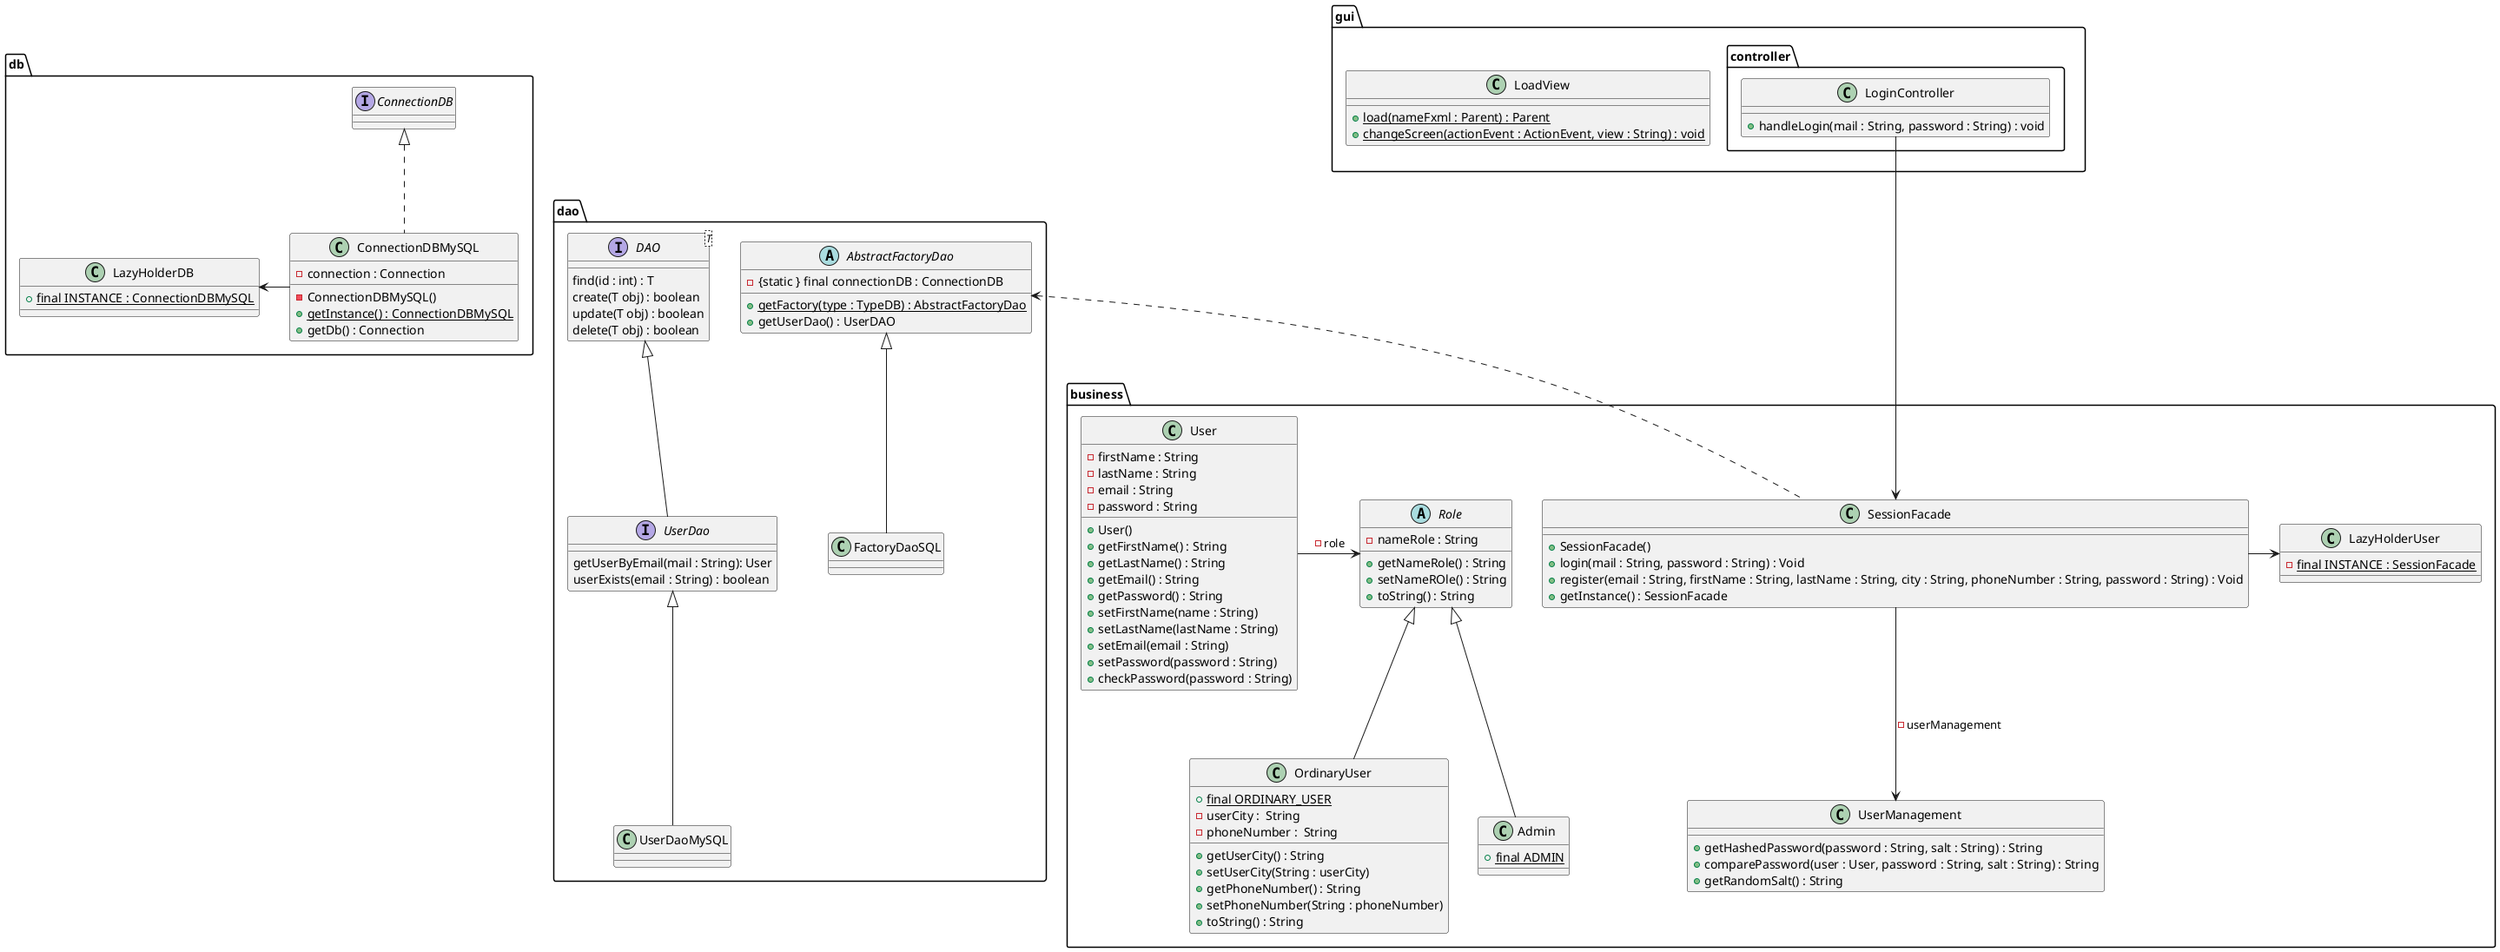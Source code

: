 @startuml

package dao {


    interface UserDao{
        getUserByEmail(mail : String): User
        userExists(email : String) : boolean
    }
    class UserDaoMySQL
    AbstractFactoryDao <|-- FactoryDaoSQL
    UserDao <|-- UserDaoMySQL

    interface DAO<T>{
        find(id : int) : T
        create(T obj) : boolean
        update(T obj) : boolean
        delete(T obj) : boolean
    }

    abstract AbstractFactoryDao{
        - {static } final connectionDB : ConnectionDB
        + {static} getFactory(type : TypeDB) : AbstractFactoryDao
        + getUserDao() : UserDAO
    }

    class FactoryDaoSQL{
    }


    DAO <|-- UserDao
}
package db{
    class ConnectionDBMySQL{
        - connection : Connection
        - ConnectionDBMySQL()
        + {static} getInstance() : ConnectionDBMySQL
        + getDb() : Connection
    }

    class LazyHolderDB{
        + {static} final INSTANCE : ConnectionDBMySQL
    }
    interface ConnectionDB
    ConnectionDBMySQL -Left-> LazyHolderDB
    ConnectionDBMySQL .up.|> ConnectionDB

}
package business{
    class SessionFacade{
        + SessionFacade()
        + login(mail : String, password : String) : Void
        + register(email : String, firstName : String, lastName : String, city : String, phoneNumber : String, password : String) : Void
        + getInstance() : SessionFacade
    }

    class LazyHolderUser{
        -{static} final INSTANCE : SessionFacade
    }

    SessionFacade -> LazyHolderUser
    class User{
        -firstName : String
        -lastName : String
        -email : String
        -password : String
        + User()
        +getFirstName() : String
        +getLastName() : String
        +getEmail() : String
        +getPassword() : String
        +setFirstName(name : String)
        +setLastName(lastName : String)
        +setEmail(email : String)
        +setPassword(password : String)
        +checkPassword(password : String)
    }

    abstract Role{
        - nameRole : String
        + getNameRole() : String
        + setNameROle() : String
        + toString() : String
    }
    class OrdinaryUser{
        + {static} final ORDINARY_USER
        - userCity :  String
        - phoneNumber :  String
        + getUserCity() : String
        + setUserCity(String : userCity)
        + getPhoneNumber() : String
        + setPhoneNumber(String : phoneNumber)
        + toString() : String

    }
    class Admin{
        + {static} final ADMIN

    }
    User -> Role : -role
    OrdinaryUser -Up-|> Role
    Admin -Up-|> Role
    class UserManagement{
        + getHashedPassword(password : String, salt : String) : String
        + comparePassword(user : User, password : String, salt : String) : String
        + getRandomSalt() : String
    }

    SessionFacade --> UserManagement : -userManagement
}

package gui{

    class LoadView{
        + {static} load(nameFxml : Parent) : Parent
        + {static} changeScreen(actionEvent : ActionEvent, view : String) : void
    }

    package controller{
        class LoginController{
            + handleLogin(mail : String, password : String) : void
        }

    }
}
SessionFacade <--Up- LoginController
SessionFacade .Up.> AbstractFactoryDao



@enduml